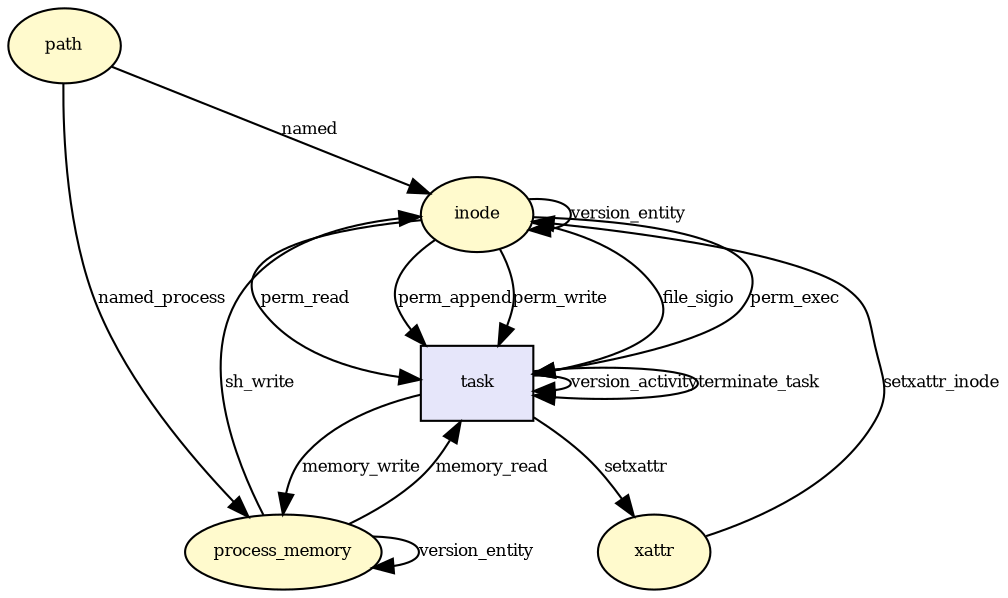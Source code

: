digraph RGL__DirectedAdjacencyGraph {inode[fontsize = 8,label = inode,shape = ellipse, fillcolor="#fffacd", style = filled]

task[fontsize = 8,label = task,shape = rectangle, fillcolor="#e6e6fa", style = filled]

inode -> task[fontsize = 8,label = file_sigio]

process_memory[fontsize = 8,label = process_memory,shape = ellipse, fillcolor="#fffacd", style = filled]

task -> process_memory[fontsize = 8,label = memory_write]

task -> task[fontsize = 8,label = version_activity]

process_memory -> process_memory[fontsize = 8,label = version_entity]

process_memory -> inode[fontsize = 8,label = sh_write]

inode -> inode[fontsize = 8,label = version_entity]

path[fontsize = 8,label = path,shape = ellipse, fillcolor="#fffacd", style = filled]

path -> process_memory[fontsize = 8,label = named_process]

inode -> task[fontsize = 8,label = perm_exec]

inode -> task[fontsize = 8,label = perm_read]

inode -> task[fontsize = 8,label = perm_append]

inode -> task[fontsize = 8,label = perm_write]

path -> inode[fontsize = 8,label = named]

process_memory -> task[fontsize = 8,label = memory_read]

xattr[fontsize = 8,label = xattr,shape = ellipse, fillcolor="#fffacd", style = filled]

task -> xattr[fontsize = 8,label = setxattr]

xattr -> inode[fontsize = 8,label = setxattr_inode]

task -> task[fontsize = 8,label = terminate_task]

}